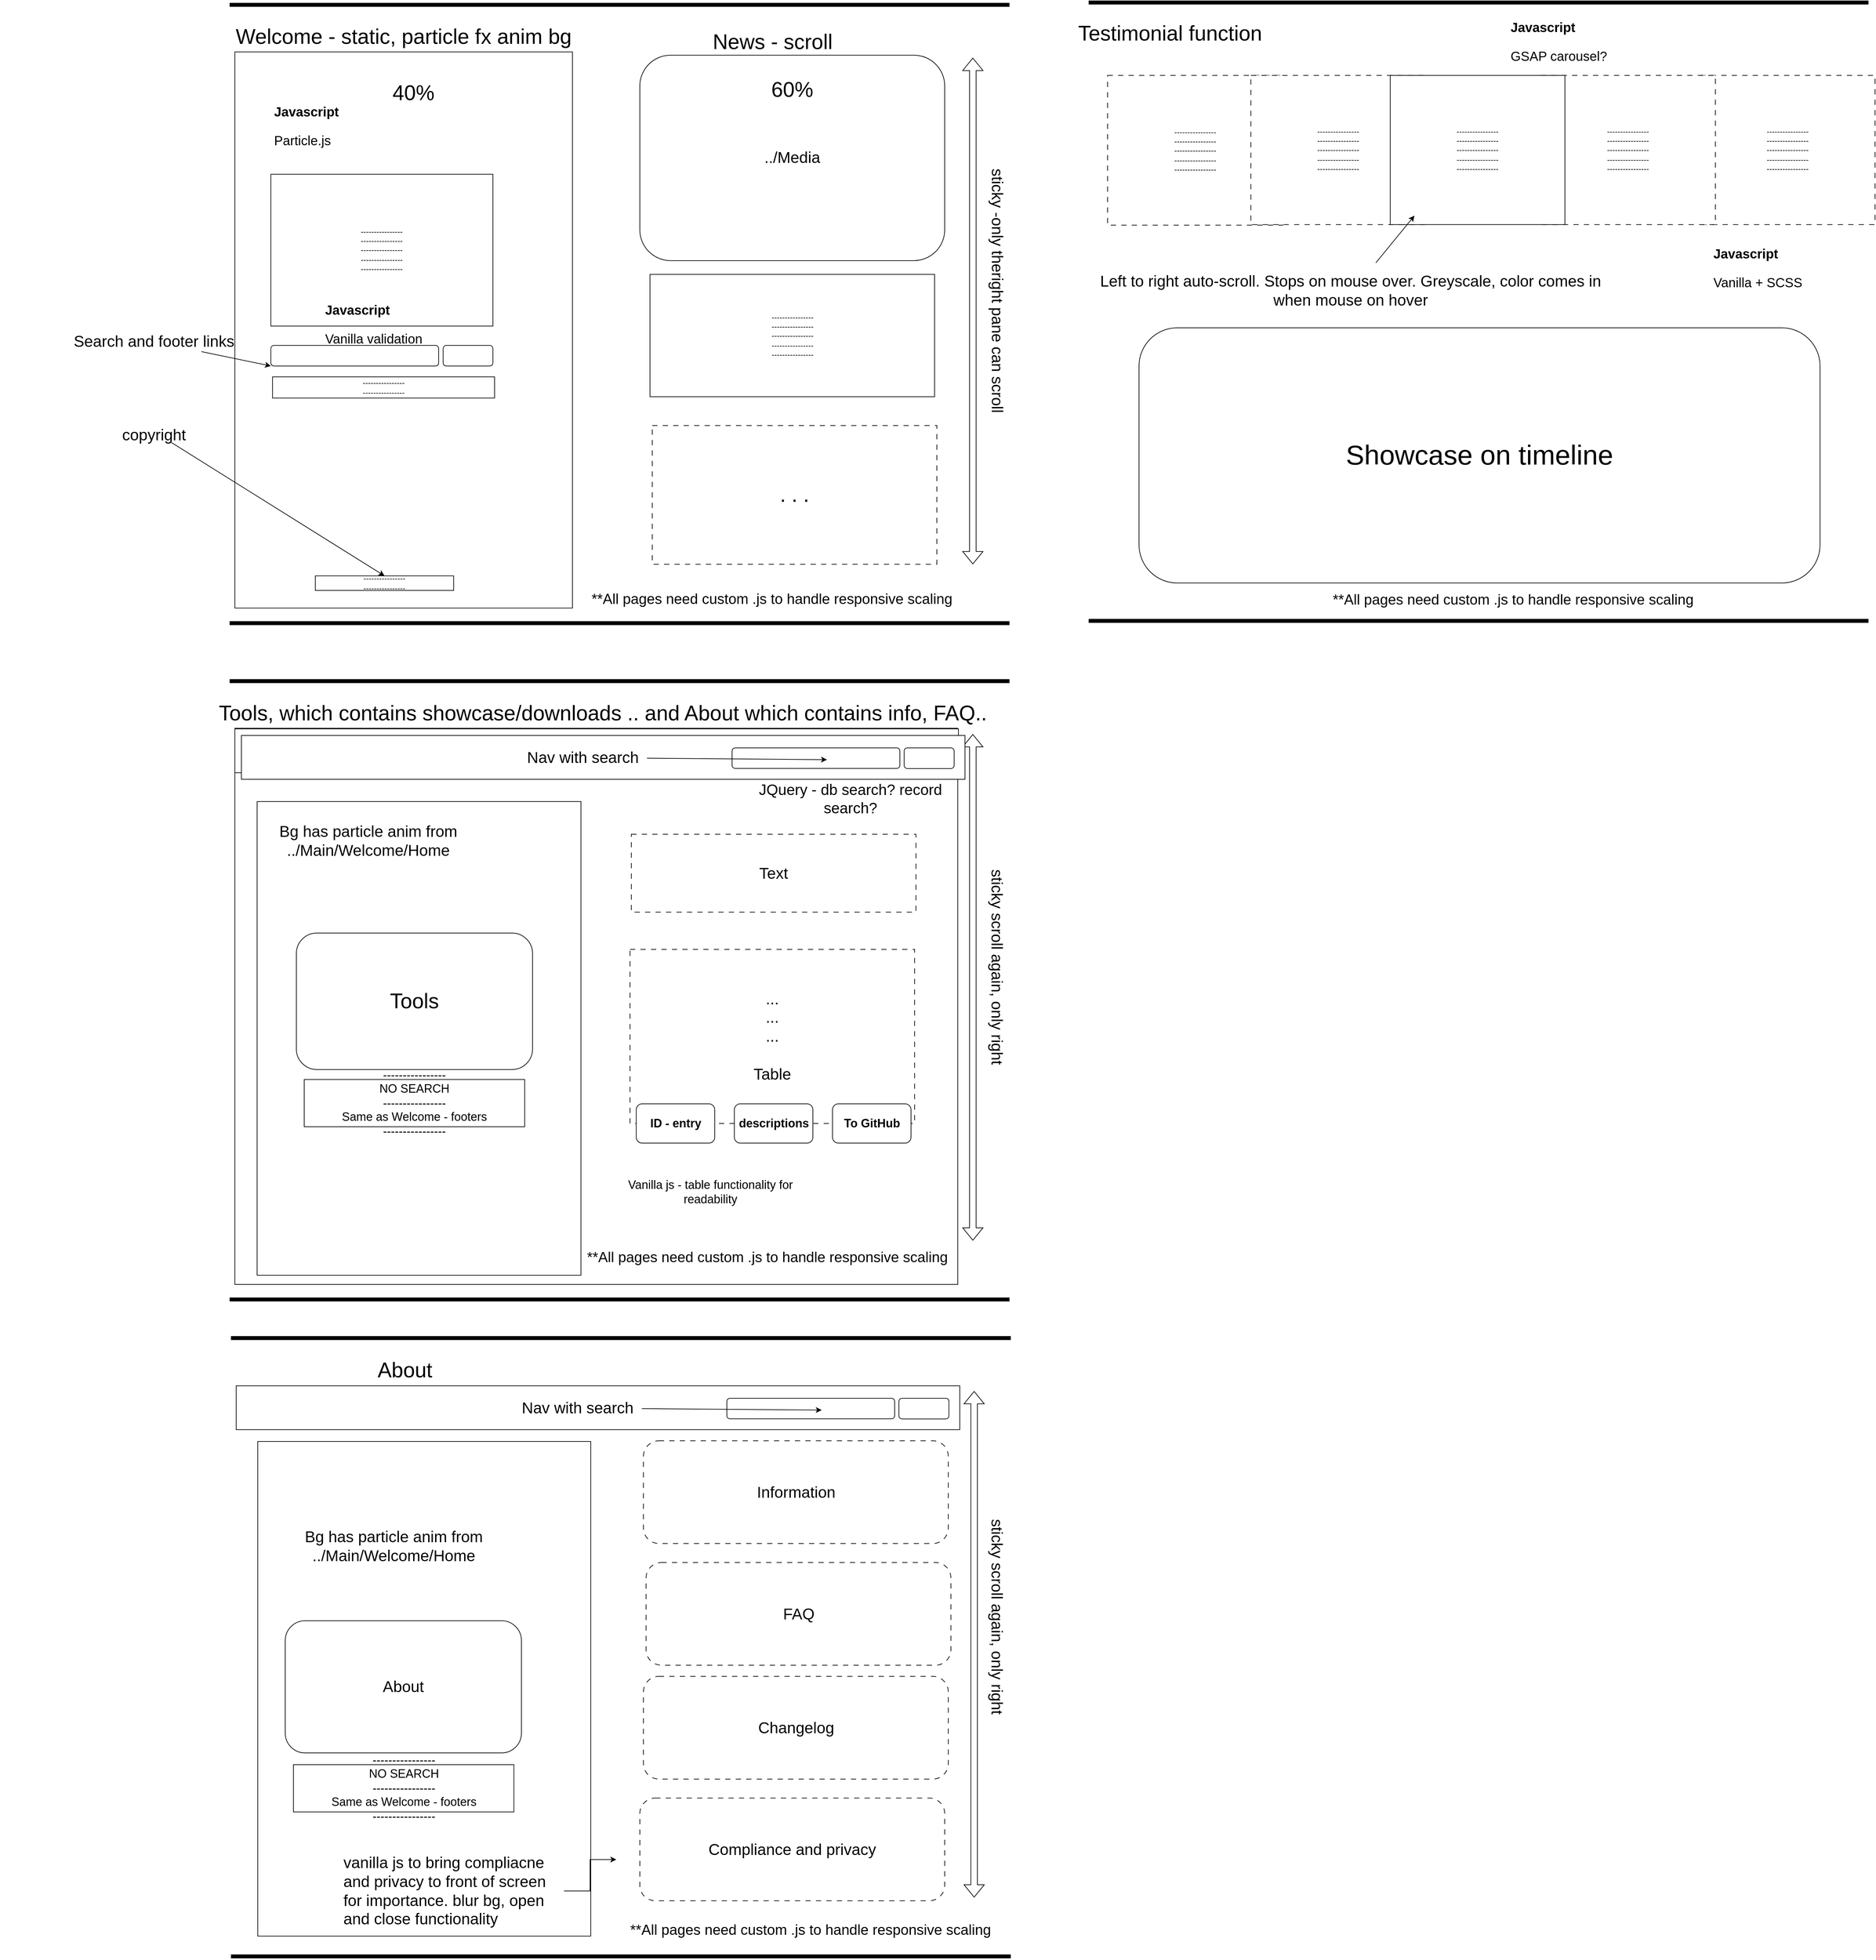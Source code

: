<mxfile version="24.6.4" type="device">
  <diagram name="Page-1" id="AB7ytnFWy7Tndk48ED1Q">
    <mxGraphModel dx="4390" dy="1602" grid="0" gridSize="10" guides="1" tooltips="1" connect="1" arrows="1" fold="1" page="0" pageScale="1" pageWidth="850" pageHeight="1100" math="0" shadow="0">
      <root>
        <mxCell id="0" />
        <mxCell id="1" parent="0" />
        <mxCell id="IUo9QBP_ywNBg7mqGYJT-39" value="" style="rounded=0;whiteSpace=wrap;html=1;" vertex="1" parent="1">
          <mxGeometry x="-1437" y="2068" width="509" height="756" as="geometry" />
        </mxCell>
        <mxCell id="gny5ICiVMJyNOd5RxvrQ-77" value="" style="rounded=0;whiteSpace=wrap;html=1;" parent="1" vertex="1">
          <mxGeometry x="-1472" y="-55.67" width="516" height="850" as="geometry" />
        </mxCell>
        <mxCell id="gny5ICiVMJyNOd5RxvrQ-55" value="&lt;div&gt;----------------&lt;/div&gt;&lt;div&gt;----------------&lt;/div&gt;&lt;div&gt;----------------&lt;/div&gt;&lt;div&gt;----------------&lt;/div&gt;&lt;div&gt;----------------&lt;/div&gt;" style="rounded=0;whiteSpace=wrap;html=1;" parent="1" vertex="1">
          <mxGeometry x="-837.5" y="284.33" width="435" height="187" as="geometry" />
        </mxCell>
        <mxCell id="gny5ICiVMJyNOd5RxvrQ-57" value="&lt;font style=&quot;font-size: 24px;&quot;&gt;../Media&lt;br&gt;&lt;/font&gt;" style="rounded=1;whiteSpace=wrap;html=1;" parent="1" vertex="1">
          <mxGeometry x="-853" y="-50.67" width="466" height="314" as="geometry" />
        </mxCell>
        <mxCell id="gny5ICiVMJyNOd5RxvrQ-65" value="&lt;font style=&quot;font-size: 32px;&quot;&gt;Welcome - static, particle fx anim bg&lt;br&gt;&lt;/font&gt;" style="text;html=1;align=center;verticalAlign=middle;whiteSpace=wrap;rounded=0;" parent="1" vertex="1">
          <mxGeometry x="-1560" y="-93.67" width="692" height="30" as="geometry" />
        </mxCell>
        <mxCell id="gny5ICiVMJyNOd5RxvrQ-66" value="" style="shape=flexArrow;endArrow=classic;startArrow=classic;html=1;rounded=0;" parent="1" edge="1">
          <mxGeometry width="100" height="100" relative="1" as="geometry">
            <mxPoint x="-344" y="727.33" as="sourcePoint" />
            <mxPoint x="-344" y="-46.67" as="targetPoint" />
          </mxGeometry>
        </mxCell>
        <mxCell id="gny5ICiVMJyNOd5RxvrQ-69" value="&lt;font style=&quot;font-size: 24px;&quot;&gt;sticky -only theright pane can scroll&lt;br&gt;&lt;/font&gt;" style="text;html=1;align=center;verticalAlign=middle;whiteSpace=wrap;rounded=0;rotation=90;" parent="1" vertex="1">
          <mxGeometry x="-543" y="294.33" width="471" height="30" as="geometry" />
        </mxCell>
        <mxCell id="gny5ICiVMJyNOd5RxvrQ-71" value="" style="endArrow=none;html=1;rounded=0;strokeWidth=6;" parent="1" edge="1">
          <mxGeometry width="50" height="50" relative="1" as="geometry">
            <mxPoint x="-1480" y="817.33" as="sourcePoint" />
            <mxPoint x="-288" y="817.33" as="targetPoint" />
          </mxGeometry>
        </mxCell>
        <mxCell id="gny5ICiVMJyNOd5RxvrQ-72" value="" style="endArrow=none;html=1;rounded=0;strokeWidth=6;" parent="1" edge="1">
          <mxGeometry width="50" height="50" relative="1" as="geometry">
            <mxPoint x="-1480" y="-127.67" as="sourcePoint" />
            <mxPoint x="-288" y="-127.67" as="targetPoint" />
          </mxGeometry>
        </mxCell>
        <mxCell id="gny5ICiVMJyNOd5RxvrQ-82" value="" style="group" parent="1" vertex="1" connectable="0">
          <mxGeometry x="-1417" y="131.33" width="342" height="342" as="geometry" />
        </mxCell>
        <mxCell id="gny5ICiVMJyNOd5RxvrQ-56" value="&lt;div&gt;----------------&lt;/div&gt;&lt;div&gt;----------------&lt;/div&gt;&lt;div&gt;----------------&lt;/div&gt;&lt;div&gt;----------------&lt;/div&gt;&lt;div&gt;----------------&lt;/div&gt;" style="rounded=0;whiteSpace=wrap;html=1;" parent="gny5ICiVMJyNOd5RxvrQ-82" vertex="1">
          <mxGeometry width="339.435" height="232.005" as="geometry" />
        </mxCell>
        <mxCell id="gny5ICiVMJyNOd5RxvrQ-79" value="" style="rounded=1;whiteSpace=wrap;html=1;" parent="gny5ICiVMJyNOd5RxvrQ-82" vertex="1">
          <mxGeometry y="261.584" width="256.5" height="31.427" as="geometry" />
        </mxCell>
        <mxCell id="gny5ICiVMJyNOd5RxvrQ-80" value="" style="rounded=1;whiteSpace=wrap;html=1;" parent="gny5ICiVMJyNOd5RxvrQ-82" vertex="1">
          <mxGeometry x="263.34" y="261.584" width="76.095" height="31.427" as="geometry" />
        </mxCell>
        <mxCell id="gny5ICiVMJyNOd5RxvrQ-81" value="&lt;div&gt;----------------&lt;/div&gt;&lt;div&gt;----------------&lt;/div&gt;" style="rounded=0;whiteSpace=wrap;html=1;" parent="gny5ICiVMJyNOd5RxvrQ-82" vertex="1">
          <mxGeometry x="2.565" y="309.649" width="339.435" height="32.351" as="geometry" />
        </mxCell>
        <mxCell id="gny5ICiVMJyNOd5RxvrQ-83" value="&lt;div&gt;----------------&lt;/div&gt;&lt;div&gt;----------------&lt;/div&gt;" style="rounded=0;whiteSpace=wrap;html=1;" parent="1" vertex="1">
          <mxGeometry x="-1349.002" y="745.1" width="211.403" height="22.23" as="geometry" />
        </mxCell>
        <mxCell id="gny5ICiVMJyNOd5RxvrQ-85" value="" style="endArrow=classic;html=1;rounded=0;entryX=0.5;entryY=0;entryDx=0;entryDy=0;" parent="1" target="gny5ICiVMJyNOd5RxvrQ-83" edge="1">
          <mxGeometry width="50" height="50" relative="1" as="geometry">
            <mxPoint x="-1569" y="541.33" as="sourcePoint" />
            <mxPoint x="-1580" y="392.33" as="targetPoint" />
          </mxGeometry>
        </mxCell>
        <mxCell id="gny5ICiVMJyNOd5RxvrQ-86" value="&lt;font style=&quot;font-size: 24px;&quot;&gt;copyright&lt;/font&gt;" style="text;html=1;align=center;verticalAlign=middle;whiteSpace=wrap;rounded=0;rotation=0;" parent="1" vertex="1">
          <mxGeometry x="-1831" y="515.33" width="471" height="30" as="geometry" />
        </mxCell>
        <mxCell id="gny5ICiVMJyNOd5RxvrQ-87" value="&lt;font style=&quot;font-size: 24px;&quot;&gt;Search and footer links&lt;br&gt;&lt;/font&gt;" style="text;html=1;align=center;verticalAlign=middle;whiteSpace=wrap;rounded=0;rotation=0;" parent="1" vertex="1">
          <mxGeometry x="-1831" y="372.33" width="471" height="30" as="geometry" />
        </mxCell>
        <mxCell id="gny5ICiVMJyNOd5RxvrQ-88" value="&lt;font style=&quot;font-size: 32px;&quot;&gt;News - scroll&lt;/font&gt;" style="text;html=1;align=center;verticalAlign=middle;whiteSpace=wrap;rounded=0;" parent="1" vertex="1">
          <mxGeometry x="-948" y="-85.67" width="596" height="30" as="geometry" />
        </mxCell>
        <mxCell id="gny5ICiVMJyNOd5RxvrQ-90" value="&lt;font style=&quot;font-size: 32px;&quot;&gt;40%&lt;/font&gt;" style="text;html=1;align=center;verticalAlign=middle;whiteSpace=wrap;rounded=0;" parent="1" vertex="1">
          <mxGeometry x="-1545" y="-7.67" width="692" height="30" as="geometry" />
        </mxCell>
        <mxCell id="gny5ICiVMJyNOd5RxvrQ-91" value="&lt;font style=&quot;font-size: 32px;&quot;&gt;60%&lt;br&gt;&lt;/font&gt;" style="text;html=1;align=center;verticalAlign=middle;whiteSpace=wrap;rounded=0;" parent="1" vertex="1">
          <mxGeometry x="-966" y="-12.67" width="692" height="30" as="geometry" />
        </mxCell>
        <mxCell id="gny5ICiVMJyNOd5RxvrQ-95" value="&lt;font style=&quot;font-size: 32px;&quot;&gt;. . .&lt;br&gt;&lt;/font&gt;" style="rounded=0;whiteSpace=wrap;html=1;dashed=1;dashPattern=8 8;" parent="1" vertex="1">
          <mxGeometry x="-834" y="515.33" width="435" height="212" as="geometry" />
        </mxCell>
        <mxCell id="gny5ICiVMJyNOd5RxvrQ-96" value="" style="endArrow=classic;html=1;rounded=0;entryX=0;entryY=1;entryDx=0;entryDy=0;" parent="1" source="gny5ICiVMJyNOd5RxvrQ-87" target="gny5ICiVMJyNOd5RxvrQ-79" edge="1">
          <mxGeometry width="50" height="50" relative="1" as="geometry">
            <mxPoint x="-431" y="381.33" as="sourcePoint" />
            <mxPoint x="-381" y="331.33" as="targetPoint" />
          </mxGeometry>
        </mxCell>
        <mxCell id="gny5ICiVMJyNOd5RxvrQ-100" value="&lt;div align=&quot;left&quot;&gt;&lt;font style=&quot;font-size: 32px;&quot;&gt;Testimonial function&lt;/font&gt;&lt;br&gt;&lt;/div&gt;" style="text;html=1;align=left;verticalAlign=middle;whiteSpace=wrap;rounded=0;" parent="1" vertex="1">
          <mxGeometry x="-185" y="-98.76" width="781" height="30" as="geometry" />
        </mxCell>
        <mxCell id="gny5ICiVMJyNOd5RxvrQ-103" value="" style="endArrow=none;html=1;rounded=0;strokeWidth=6;" parent="1" edge="1">
          <mxGeometry width="50" height="50" relative="1" as="geometry">
            <mxPoint x="-167" y="813.83" as="sourcePoint" />
            <mxPoint x="1025" y="813.83" as="targetPoint" />
          </mxGeometry>
        </mxCell>
        <mxCell id="gny5ICiVMJyNOd5RxvrQ-104" value="" style="endArrow=none;html=1;rounded=0;strokeWidth=6;" parent="1" edge="1">
          <mxGeometry width="50" height="50" relative="1" as="geometry">
            <mxPoint x="-167" y="-131.17" as="sourcePoint" />
            <mxPoint x="1025" y="-131.17" as="targetPoint" />
          </mxGeometry>
        </mxCell>
        <mxCell id="gny5ICiVMJyNOd5RxvrQ-106" value="&lt;div&gt;----------------&lt;/div&gt;&lt;div&gt;----------------&lt;/div&gt;&lt;div&gt;----------------&lt;/div&gt;&lt;div&gt;----------------&lt;/div&gt;&lt;div&gt;----------------&lt;/div&gt;" style="rounded=0;whiteSpace=wrap;html=1;dashed=1;dashPattern=8 8;" parent="1" vertex="1">
          <mxGeometry x="-138" y="-19.76" width="268" height="228.85" as="geometry" />
        </mxCell>
        <mxCell id="gny5ICiVMJyNOd5RxvrQ-128" value="&lt;font style=&quot;font-size: 24px;&quot;&gt;Left to right auto-scroll. Stops on mouse over. Greyscale, color comes in when mouse on hover&lt;font style=&quot;font-size: 24px;&quot;&gt;&lt;br&gt;&lt;/font&gt;&lt;/font&gt;" style="text;html=1;align=center;verticalAlign=middle;whiteSpace=wrap;rounded=0;" parent="1" vertex="1">
          <mxGeometry x="-157" y="294.0" width="781" height="30" as="geometry" />
        </mxCell>
        <mxCell id="gny5ICiVMJyNOd5RxvrQ-133" value="" style="rounded=0;whiteSpace=wrap;html=1;" parent="1" vertex="1">
          <mxGeometry x="-1472" y="978" width="1105" height="850" as="geometry" />
        </mxCell>
        <mxCell id="gny5ICiVMJyNOd5RxvrQ-136" value="&lt;font style=&quot;font-size: 32px;&quot;&gt;Tools, which contains showcase/downloads .. and About which contains info, FAQ..&lt;br&gt;&lt;/font&gt;" style="text;html=1;align=center;verticalAlign=middle;whiteSpace=wrap;rounded=0;" parent="1" vertex="1">
          <mxGeometry x="-1560" y="940" width="1301" height="30" as="geometry" />
        </mxCell>
        <mxCell id="gny5ICiVMJyNOd5RxvrQ-137" value="" style="shape=flexArrow;endArrow=classic;startArrow=classic;html=1;rounded=0;" parent="1" edge="1">
          <mxGeometry width="100" height="100" relative="1" as="geometry">
            <mxPoint x="-344" y="1761" as="sourcePoint" />
            <mxPoint x="-344" y="987" as="targetPoint" />
          </mxGeometry>
        </mxCell>
        <mxCell id="gny5ICiVMJyNOd5RxvrQ-138" value="&lt;font style=&quot;font-size: 24px;&quot;&gt;sticky scroll again, only right&lt;br&gt;&lt;/font&gt;" style="text;html=1;align=center;verticalAlign=middle;whiteSpace=wrap;rounded=0;rotation=90;" parent="1" vertex="1">
          <mxGeometry x="-543" y="1328.0" width="471" height="30" as="geometry" />
        </mxCell>
        <mxCell id="gny5ICiVMJyNOd5RxvrQ-139" value="" style="endArrow=none;html=1;rounded=0;strokeWidth=6;" parent="1" edge="1">
          <mxGeometry width="50" height="50" relative="1" as="geometry">
            <mxPoint x="-1480" y="1851.0" as="sourcePoint" />
            <mxPoint x="-288" y="1851.0" as="targetPoint" />
          </mxGeometry>
        </mxCell>
        <mxCell id="gny5ICiVMJyNOd5RxvrQ-140" value="" style="endArrow=none;html=1;rounded=0;strokeWidth=6;" parent="1" edge="1">
          <mxGeometry width="50" height="50" relative="1" as="geometry">
            <mxPoint x="-1480" y="906.0" as="sourcePoint" />
            <mxPoint x="-288" y="906.0" as="targetPoint" />
          </mxGeometry>
        </mxCell>
        <mxCell id="gny5ICiVMJyNOd5RxvrQ-141" value="" style="group" parent="1" vertex="1" connectable="0">
          <mxGeometry x="-1437" y="738" width="1071" height="410" as="geometry" />
        </mxCell>
        <mxCell id="gny5ICiVMJyNOd5RxvrQ-158" value="" style="rounded=0;whiteSpace=wrap;html=1;" parent="gny5ICiVMJyNOd5RxvrQ-141" vertex="1">
          <mxGeometry x="-35" y="241" width="1106" height="67" as="geometry" />
        </mxCell>
        <mxCell id="gny5ICiVMJyNOd5RxvrQ-159" value="" style="group" parent="gny5ICiVMJyNOd5RxvrQ-141" vertex="1" connectable="0">
          <mxGeometry x="715" y="260" width="339.43" height="31.57" as="geometry" />
        </mxCell>
        <mxCell id="gny5ICiVMJyNOd5RxvrQ-143" value="" style="rounded=1;whiteSpace=wrap;html=1;" parent="gny5ICiVMJyNOd5RxvrQ-159" vertex="1">
          <mxGeometry y="0.004" width="256.5" height="31.427" as="geometry" />
        </mxCell>
        <mxCell id="gny5ICiVMJyNOd5RxvrQ-144" value="" style="rounded=1;whiteSpace=wrap;html=1;" parent="gny5ICiVMJyNOd5RxvrQ-159" vertex="1">
          <mxGeometry x="263" width="76.43" height="31.57" as="geometry" />
        </mxCell>
        <mxCell id="gny5ICiVMJyNOd5RxvrQ-149" value="&lt;font style=&quot;font-size: 24px;&quot;&gt;Nav with search&lt;br&gt;&lt;/font&gt;" style="text;html=1;align=center;verticalAlign=middle;whiteSpace=wrap;rounded=0;rotation=0;" parent="gny5ICiVMJyNOd5RxvrQ-141" vertex="1">
          <mxGeometry x="389" y="260.0" width="196" height="30" as="geometry" />
        </mxCell>
        <mxCell id="gny5ICiVMJyNOd5RxvrQ-156" value="" style="endArrow=classic;html=1;rounded=0;entryX=0;entryY=0.75;entryDx=0;entryDy=0;" parent="gny5ICiVMJyNOd5RxvrQ-141" source="gny5ICiVMJyNOd5RxvrQ-149" edge="1">
          <mxGeometry width="50" height="50" relative="1" as="geometry">
            <mxPoint x="1789" y="269.0" as="sourcePoint" />
            <mxPoint x="860.0" y="278.004" as="targetPoint" />
          </mxGeometry>
        </mxCell>
        <mxCell id="gny5ICiVMJyNOd5RxvrQ-155" value="&lt;font style=&quot;font-size: 24px;&quot;&gt;Text&lt;/font&gt;" style="rounded=0;whiteSpace=wrap;html=1;dashed=1;dashPattern=8 8;" parent="1" vertex="1">
          <mxGeometry x="-866" y="1140" width="435" height="119" as="geometry" />
        </mxCell>
        <mxCell id="gny5ICiVMJyNOd5RxvrQ-175" value="&lt;font style=&quot;font-size: 24px;&quot;&gt;Information&lt;/font&gt;" style="rounded=1;whiteSpace=wrap;html=1;dashed=1;dashPattern=8 8;" parent="1" vertex="1">
          <mxGeometry x="-847.5" y="2067" width="466" height="157" as="geometry" />
        </mxCell>
        <mxCell id="gny5ICiVMJyNOd5RxvrQ-176" value="&lt;font style=&quot;font-size: 32px;&quot;&gt;About&lt;/font&gt;" style="text;html=1;align=center;verticalAlign=middle;whiteSpace=wrap;rounded=0;" parent="1" vertex="1">
          <mxGeometry x="-1558" y="1944" width="692" height="30" as="geometry" />
        </mxCell>
        <mxCell id="gny5ICiVMJyNOd5RxvrQ-177" value="" style="shape=flexArrow;endArrow=classic;startArrow=classic;html=1;rounded=0;" parent="1" edge="1">
          <mxGeometry width="100" height="100" relative="1" as="geometry">
            <mxPoint x="-342" y="2765" as="sourcePoint" />
            <mxPoint x="-342" y="1991" as="targetPoint" />
          </mxGeometry>
        </mxCell>
        <mxCell id="gny5ICiVMJyNOd5RxvrQ-179" value="" style="endArrow=none;html=1;rounded=0;strokeWidth=6;" parent="1" edge="1">
          <mxGeometry width="50" height="50" relative="1" as="geometry">
            <mxPoint x="-1478" y="2855" as="sourcePoint" />
            <mxPoint x="-286" y="2855" as="targetPoint" />
          </mxGeometry>
        </mxCell>
        <mxCell id="gny5ICiVMJyNOd5RxvrQ-180" value="" style="endArrow=none;html=1;rounded=0;strokeWidth=6;" parent="1" edge="1">
          <mxGeometry width="50" height="50" relative="1" as="geometry">
            <mxPoint x="-1478" y="1910" as="sourcePoint" />
            <mxPoint x="-286" y="1910" as="targetPoint" />
          </mxGeometry>
        </mxCell>
        <mxCell id="gny5ICiVMJyNOd5RxvrQ-181" value="" style="rounded=0;whiteSpace=wrap;html=1;" parent="1" vertex="1">
          <mxGeometry x="-1470" y="1983" width="1106" height="67" as="geometry" />
        </mxCell>
        <mxCell id="gny5ICiVMJyNOd5RxvrQ-182" value="" style="group" parent="1" vertex="1" connectable="0">
          <mxGeometry x="-720" y="2002" width="339.43" height="31.57" as="geometry" />
        </mxCell>
        <mxCell id="gny5ICiVMJyNOd5RxvrQ-183" value="" style="rounded=1;whiteSpace=wrap;html=1;" parent="gny5ICiVMJyNOd5RxvrQ-182" vertex="1">
          <mxGeometry y="0.004" width="256.5" height="31.427" as="geometry" />
        </mxCell>
        <mxCell id="gny5ICiVMJyNOd5RxvrQ-184" value="" style="rounded=1;whiteSpace=wrap;html=1;" parent="gny5ICiVMJyNOd5RxvrQ-182" vertex="1">
          <mxGeometry x="263" width="76.43" height="31.57" as="geometry" />
        </mxCell>
        <mxCell id="gny5ICiVMJyNOd5RxvrQ-185" value="&lt;font style=&quot;font-size: 24px;&quot;&gt;Nav with search&lt;br&gt;&lt;/font&gt;" style="text;html=1;align=center;verticalAlign=middle;whiteSpace=wrap;rounded=0;rotation=0;" parent="1" vertex="1">
          <mxGeometry x="-1046" y="2002" width="196" height="30" as="geometry" />
        </mxCell>
        <mxCell id="gny5ICiVMJyNOd5RxvrQ-186" value="" style="endArrow=classic;html=1;rounded=0;entryX=0;entryY=0.75;entryDx=0;entryDy=0;" parent="1" source="gny5ICiVMJyNOd5RxvrQ-185" edge="1">
          <mxGeometry width="50" height="50" relative="1" as="geometry">
            <mxPoint x="354" y="2011" as="sourcePoint" />
            <mxPoint x="-575.0" y="2020.004" as="targetPoint" />
          </mxGeometry>
        </mxCell>
        <mxCell id="gny5ICiVMJyNOd5RxvrQ-192" value="" style="group" parent="1" vertex="1" connectable="0">
          <mxGeometry x="-1395" y="2342" width="361" height="309" as="geometry" />
        </mxCell>
        <mxCell id="gny5ICiVMJyNOd5RxvrQ-194" value="&lt;font style=&quot;font-size: 24px;&quot;&gt;About&lt;br&gt;&lt;/font&gt;" style="rounded=1;whiteSpace=wrap;html=1;" parent="gny5ICiVMJyNOd5RxvrQ-192" vertex="1">
          <mxGeometry width="361" height="202.026" as="geometry" />
        </mxCell>
        <mxCell id="-cYagt9_mP6-7J8K4UqU-2" value="&lt;div&gt;----------------&lt;/div&gt;&lt;div&gt;----------------&lt;/div&gt;&lt;div&gt;----------------&lt;/div&gt;&lt;div&gt;----------------&lt;/div&gt;&lt;div&gt;----------------&lt;/div&gt;" style="rounded=0;whiteSpace=wrap;html=1;dashed=1;dashPattern=8 8;" parent="1" vertex="1">
          <mxGeometry x="81" y="-19.76" width="267" height="228" as="geometry" />
        </mxCell>
        <mxCell id="-cYagt9_mP6-7J8K4UqU-4" value="&lt;div&gt;----------------&lt;/div&gt;&lt;div&gt;----------------&lt;/div&gt;&lt;div&gt;----------------&lt;/div&gt;&lt;div&gt;----------------&lt;/div&gt;&lt;div&gt;----------------&lt;/div&gt;" style="rounded=0;whiteSpace=wrap;html=1;dashed=1;dashPattern=8 8;" parent="1" vertex="1">
          <mxGeometry x="768" y="-19.76" width="267" height="228" as="geometry" />
        </mxCell>
        <mxCell id="-cYagt9_mP6-7J8K4UqU-3" value="&lt;div&gt;----------------&lt;/div&gt;&lt;div&gt;----------------&lt;/div&gt;&lt;div&gt;----------------&lt;/div&gt;&lt;div&gt;----------------&lt;/div&gt;&lt;div&gt;----------------&lt;/div&gt;" style="rounded=0;whiteSpace=wrap;html=1;dashed=1;dashPattern=8 8;" parent="1" vertex="1">
          <mxGeometry x="524" y="-19.76" width="267" height="228" as="geometry" />
        </mxCell>
        <mxCell id="gny5ICiVMJyNOd5RxvrQ-120" value="&lt;div&gt;----------------&lt;/div&gt;&lt;div&gt;----------------&lt;/div&gt;&lt;div&gt;----------------&lt;/div&gt;&lt;div&gt;----------------&lt;/div&gt;&lt;div&gt;----------------&lt;/div&gt;" style="rounded=0;whiteSpace=wrap;html=1;" parent="1" vertex="1">
          <mxGeometry x="294" y="-19.76" width="267" height="228" as="geometry" />
        </mxCell>
        <mxCell id="gny5ICiVMJyNOd5RxvrQ-127" value="" style="shape=image;html=1;verticalAlign=top;verticalLabelPosition=bottom;labelBackgroundColor=#ffffff;imageAspect=0;aspect=fixed;image=https://cdn2.iconfinder.com/data/icons/boxicons-solid-vol-2/24/bxs-pointer-128.png" parent="1" vertex="1">
          <mxGeometry x="526.25" y="165.67" width="71.5" height="71.5" as="geometry" />
        </mxCell>
        <mxCell id="-cYagt9_mP6-7J8K4UqU-5" value="" style="endArrow=classic;html=1;rounded=0;" parent="1" edge="1">
          <mxGeometry width="50" height="50" relative="1" as="geometry">
            <mxPoint x="272" y="266.67" as="sourcePoint" />
            <mxPoint x="331" y="194.67" as="targetPoint" />
          </mxGeometry>
        </mxCell>
        <mxCell id="-cYagt9_mP6-7J8K4UqU-6" value="&lt;font style=&quot;font-size: 42px;&quot;&gt;Showcase on timeline&lt;br&gt;&lt;/font&gt;" style="rounded=1;whiteSpace=wrap;html=1;" parent="1" vertex="1">
          <mxGeometry x="-90" y="366" width="1041" height="390" as="geometry" />
        </mxCell>
        <mxCell id="-cYagt9_mP6-7J8K4UqU-7" value="" style="shape=image;html=1;verticalAlign=top;verticalLabelPosition=bottom;labelBackgroundColor=#ffffff;imageAspect=0;aspect=fixed;image=https://cdn1.iconfinder.com/data/icons/ionicons-fill-vol-2/512/logo-javascript-128.png" parent="1" vertex="1">
          <mxGeometry x="-1548" y="-31.0" width="128" height="128" as="geometry" />
        </mxCell>
        <mxCell id="-cYagt9_mP6-7J8K4UqU-8" value="" style="shape=image;html=1;verticalAlign=top;verticalLabelPosition=bottom;labelBackgroundColor=#ffffff;imageAspect=0;aspect=fixed;image=https://cdn1.iconfinder.com/data/icons/ionicons-fill-vol-2/512/logo-javascript-128.png" parent="1" vertex="1">
          <mxGeometry x="-1400" y="377" width="59" height="59" as="geometry" />
        </mxCell>
        <mxCell id="-cYagt9_mP6-7J8K4UqU-12" value="" style="shape=image;html=1;verticalAlign=top;verticalLabelPosition=bottom;labelBackgroundColor=#ffffff;imageAspect=0;aspect=fixed;image=https://cdn1.iconfinder.com/data/icons/ionicons-fill-vol-2/512/logo-javascript-128.png" parent="1" vertex="1">
          <mxGeometry x="340" y="-81.33" width="128" height="128" as="geometry" />
        </mxCell>
        <mxCell id="-cYagt9_mP6-7J8K4UqU-20" value="" style="group" parent="1" vertex="1" connectable="0">
          <mxGeometry x="-1427" y="748" width="1122" height="1082" as="geometry" />
        </mxCell>
        <mxCell id="IUo9QBP_ywNBg7mqGYJT-38" value="" style="rounded=0;whiteSpace=wrap;html=1;" vertex="1" parent="-cYagt9_mP6-7J8K4UqU-20">
          <mxGeometry x="-11" y="342" width="495" height="724" as="geometry" />
        </mxCell>
        <mxCell id="-cYagt9_mP6-7J8K4UqU-21" value="" style="rounded=0;whiteSpace=wrap;html=1;" parent="-cYagt9_mP6-7J8K4UqU-20" vertex="1">
          <mxGeometry x="-35" y="241" width="1106" height="67" as="geometry" />
        </mxCell>
        <mxCell id="-cYagt9_mP6-7J8K4UqU-22" value="" style="group" parent="-cYagt9_mP6-7J8K4UqU-20" vertex="1" connectable="0">
          <mxGeometry x="715" y="260" width="339.43" height="43" as="geometry" />
        </mxCell>
        <mxCell id="-cYagt9_mP6-7J8K4UqU-23" value="" style="rounded=1;whiteSpace=wrap;html=1;" parent="-cYagt9_mP6-7J8K4UqU-22" vertex="1">
          <mxGeometry y="0.004" width="256.5" height="31.427" as="geometry" />
        </mxCell>
        <mxCell id="-cYagt9_mP6-7J8K4UqU-24" value="" style="rounded=1;whiteSpace=wrap;html=1;" parent="-cYagt9_mP6-7J8K4UqU-22" vertex="1">
          <mxGeometry x="263" width="76.43" height="31.57" as="geometry" />
        </mxCell>
        <mxCell id="IUo9QBP_ywNBg7mqGYJT-19" value="" style="shape=image;html=1;verticalAlign=top;verticalLabelPosition=bottom;labelBackgroundColor=#ffffff;imageAspect=0;aspect=fixed;image=https://cdn1.iconfinder.com/data/icons/ionicons-fill-vol-2/512/logo-javascript-128.png" vertex="1" parent="-cYagt9_mP6-7J8K4UqU-22">
          <mxGeometry x="194" y="-6" width="49" height="49" as="geometry" />
        </mxCell>
        <mxCell id="-cYagt9_mP6-7J8K4UqU-25" value="&lt;font style=&quot;font-size: 24px;&quot;&gt;Nav with search&lt;br&gt;&lt;/font&gt;" style="text;html=1;align=center;verticalAlign=middle;whiteSpace=wrap;rounded=0;rotation=0;" parent="-cYagt9_mP6-7J8K4UqU-20" vertex="1">
          <mxGeometry x="389" y="260.0" width="196" height="30" as="geometry" />
        </mxCell>
        <mxCell id="-cYagt9_mP6-7J8K4UqU-26" value="" style="endArrow=classic;html=1;rounded=0;entryX=0;entryY=0.75;entryDx=0;entryDy=0;" parent="-cYagt9_mP6-7J8K4UqU-20" source="-cYagt9_mP6-7J8K4UqU-25" edge="1">
          <mxGeometry width="50" height="50" relative="1" as="geometry">
            <mxPoint x="1789" y="269.0" as="sourcePoint" />
            <mxPoint x="860.0" y="278.004" as="targetPoint" />
          </mxGeometry>
        </mxCell>
        <mxCell id="gny5ICiVMJyNOd5RxvrQ-168" value="&lt;font style=&quot;font-size: 24px;&quot;&gt;Bg has particle anim from ../Main/Welcome/Home&lt;br&gt;&lt;/font&gt;" style="text;html=1;align=center;verticalAlign=middle;whiteSpace=wrap;rounded=0;rotation=0;" parent="-cYagt9_mP6-7J8K4UqU-20" vertex="1">
          <mxGeometry x="15" y="387" width="288" height="30" as="geometry" />
        </mxCell>
        <mxCell id="gny5ICiVMJyNOd5RxvrQ-162" value="" style="group" parent="-cYagt9_mP6-7J8K4UqU-20" vertex="1" connectable="0">
          <mxGeometry x="49" y="543" width="467" height="539" as="geometry" />
        </mxCell>
        <mxCell id="gny5ICiVMJyNOd5RxvrQ-160" value="&lt;div style=&quot;font-size: 18px;&quot;&gt;&lt;font style=&quot;font-size: 18px;&quot;&gt;----------------&lt;/font&gt;&lt;/div&gt;&lt;div style=&quot;font-size: 18px;&quot;&gt;&lt;font style=&quot;font-size: 18px;&quot;&gt;NO SEARCH&lt;br&gt;&lt;/font&gt;&lt;/div&gt;&lt;div style=&quot;font-size: 18px;&quot;&gt;&lt;font style=&quot;font-size: 18px;&quot;&gt;----------------&lt;/font&gt;&lt;/div&gt;&lt;div style=&quot;font-size: 18px;&quot;&gt;&lt;font style=&quot;font-size: 18px;&quot;&gt;Same as Welcome - footers&lt;br&gt;&lt;/font&gt;&lt;/div&gt;&lt;div style=&quot;font-size: 18px;&quot;&gt;&lt;font style=&quot;font-size: 18px;&quot;&gt;----------------&lt;/font&gt;&lt;/div&gt;" style="rounded=0;whiteSpace=wrap;html=1;" parent="gny5ICiVMJyNOd5RxvrQ-162" vertex="1">
          <mxGeometry x="12.008" y="223.805" width="336.985" height="72.195" as="geometry" />
        </mxCell>
        <mxCell id="gny5ICiVMJyNOd5RxvrQ-161" value="&lt;font style=&quot;font-size: 32px;&quot;&gt;Tools&lt;/font&gt;" style="rounded=1;whiteSpace=wrap;html=1;" parent="gny5ICiVMJyNOd5RxvrQ-162" vertex="1">
          <mxGeometry width="361" height="208.564" as="geometry" />
        </mxCell>
        <mxCell id="IUo9QBP_ywNBg7mqGYJT-40" value="&lt;font style=&quot;font-size: 22px;&quot;&gt;**All pages need custom .js to handle responsive scaling&lt;br&gt;&lt;/font&gt;" style="text;html=1;align=center;verticalAlign=middle;whiteSpace=wrap;rounded=0;" vertex="1" parent="-cYagt9_mP6-7J8K4UqU-20">
          <mxGeometry x="430" y="18" width="692" height="30" as="geometry" />
        </mxCell>
        <mxCell id="IUo9QBP_ywNBg7mqGYJT-42" value="&lt;font style=&quot;font-size: 22px;&quot;&gt;**All pages need custom .js to handle responsive scaling&lt;br&gt;&lt;/font&gt;" style="text;html=1;align=center;verticalAlign=middle;whiteSpace=wrap;rounded=0;" vertex="1" parent="-cYagt9_mP6-7J8K4UqU-20">
          <mxGeometry x="423" y="1024" width="692" height="30" as="geometry" />
        </mxCell>
        <mxCell id="-cYagt9_mP6-7J8K4UqU-28" value="" style="shape=image;html=1;verticalAlign=top;verticalLabelPosition=bottom;labelBackgroundColor=#ffffff;imageAspect=0;aspect=fixed;image=https://cdn1.iconfinder.com/data/icons/ionicons-fill-vol-2/512/logo-javascript-128.png" parent="1" vertex="1">
          <mxGeometry x="-1382" y="2106" width="88" height="88" as="geometry" />
        </mxCell>
        <mxCell id="IUo9QBP_ywNBg7mqGYJT-4" value="&lt;h1 style=&quot;margin-top: 0px; font-size: 20px;&quot;&gt;Javascript&lt;/h1&gt;&lt;p style=&quot;font-size: 20px;&quot;&gt;&lt;font style=&quot;font-size: 20px;&quot;&gt;Particle.js&lt;/font&gt;&lt;br&gt;&lt;/p&gt;" style="text;html=1;whiteSpace=wrap;overflow=hidden;rounded=0;" vertex="1" parent="1">
          <mxGeometry x="-1414" y="17.33" width="180" height="120" as="geometry" />
        </mxCell>
        <mxCell id="IUo9QBP_ywNBg7mqGYJT-5" value="&lt;h1 style=&quot;margin-top: 0px; font-size: 20px;&quot;&gt;Javascript&lt;/h1&gt;&lt;p style=&quot;font-size: 20px;&quot;&gt;Vanilla validation&lt;br&gt;&lt;/p&gt;" style="text;html=1;whiteSpace=wrap;overflow=hidden;rounded=0;" vertex="1" parent="1">
          <mxGeometry x="-1336" y="320" width="180" height="120" as="geometry" />
        </mxCell>
        <mxCell id="IUo9QBP_ywNBg7mqGYJT-6" value="&lt;h1 style=&quot;margin-top: 0px; font-size: 20px;&quot;&gt;Javascript&lt;/h1&gt;&lt;p style=&quot;font-size: 20px;&quot;&gt;&lt;font style=&quot;font-size: 20px;&quot;&gt;GSAP carousel?&lt;/font&gt;&lt;br&gt;&lt;/p&gt;" style="text;html=1;whiteSpace=wrap;overflow=hidden;rounded=0;" vertex="1" parent="1">
          <mxGeometry x="476" y="-112.0" width="180" height="120" as="geometry" />
        </mxCell>
        <mxCell id="IUo9QBP_ywNBg7mqGYJT-7" value="" style="shape=image;html=1;verticalAlign=top;verticalLabelPosition=bottom;labelBackgroundColor=#ffffff;imageAspect=0;aspect=fixed;image=https://cdn1.iconfinder.com/data/icons/ionicons-fill-vol-2/512/logo-javascript-128.png" vertex="1" parent="1">
          <mxGeometry x="643" y="223.0" width="128" height="128" as="geometry" />
        </mxCell>
        <mxCell id="IUo9QBP_ywNBg7mqGYJT-8" value="&lt;h1 style=&quot;margin-top: 0px; font-size: 20px;&quot;&gt;Javascript&lt;/h1&gt;&lt;p style=&quot;font-size: 20px;&quot;&gt;Vanilla + SCSS&lt;br&gt;&lt;/p&gt;" style="text;html=1;whiteSpace=wrap;overflow=hidden;rounded=0;" vertex="1" parent="1">
          <mxGeometry x="786" y="234.0" width="180" height="120" as="geometry" />
        </mxCell>
        <mxCell id="IUo9QBP_ywNBg7mqGYJT-18" value="" style="shape=image;html=1;verticalAlign=top;verticalLabelPosition=bottom;labelBackgroundColor=#ffffff;imageAspect=0;aspect=fixed;image=https://cdn1.iconfinder.com/data/icons/ionicons-fill-vol-2/512/logo-javascript-128.png" vertex="1" parent="1">
          <mxGeometry x="-607" y="1614" width="75" height="75" as="geometry" />
        </mxCell>
        <mxCell id="-cYagt9_mP6-7J8K4UqU-17" value="" style="shape=image;html=1;verticalAlign=top;verticalLabelPosition=bottom;labelBackgroundColor=#ffffff;imageAspect=0;aspect=fixed;image=https://cdn1.iconfinder.com/data/icons/ionicons-fill-vol-2/512/logo-javascript-128.png" parent="1" vertex="1">
          <mxGeometry x="-1359" y="1178" width="75" height="75" as="geometry" />
        </mxCell>
        <mxCell id="IUo9QBP_ywNBg7mqGYJT-21" value="&lt;font style=&quot;font-size: 24px;&quot;&gt;...&lt;br&gt;...&lt;br&gt;...&lt;br&gt;&lt;br&gt;Table&lt;/font&gt;" style="rounded=0;whiteSpace=wrap;html=1;dashed=1;dashPattern=8 8;" vertex="1" parent="1">
          <mxGeometry x="-868" y="1316" width="435" height="266" as="geometry" />
        </mxCell>
        <mxCell id="gny5ICiVMJyNOd5RxvrQ-170" value="&lt;b style=&quot;font-size: 18px;&quot;&gt;To GitHub&lt;br&gt;&lt;/b&gt;" style="rounded=1;whiteSpace=wrap;html=1;" parent="1" vertex="1">
          <mxGeometry x="-558.5" y="1552" width="120" height="60" as="geometry" />
        </mxCell>
        <mxCell id="IUo9QBP_ywNBg7mqGYJT-22" value="&lt;font style=&quot;font-size: 18px;&quot;&gt;&lt;b&gt;ID - entry&lt;br&gt;&lt;/b&gt;&lt;/font&gt;" style="rounded=1;whiteSpace=wrap;html=1;" vertex="1" parent="1">
          <mxGeometry x="-858.5" y="1552" width="120" height="60" as="geometry" />
        </mxCell>
        <mxCell id="IUo9QBP_ywNBg7mqGYJT-23" value="&lt;font size=&quot;1&quot;&gt;&lt;b style=&quot;font-size: 18px;&quot;&gt;descriptions&lt;/b&gt;&lt;/font&gt;" style="rounded=1;whiteSpace=wrap;html=1;" vertex="1" parent="1">
          <mxGeometry x="-708.5" y="1552" width="120" height="60" as="geometry" />
        </mxCell>
        <mxCell id="IUo9QBP_ywNBg7mqGYJT-27" value="&lt;font style=&quot;font-size: 23px;&quot;&gt;JQuery - db search? record search? &lt;font style=&quot;font-size: 23px;&quot;&gt;&lt;br&gt;&lt;/font&gt;&lt;/font&gt;" style="text;html=1;align=center;verticalAlign=middle;whiteSpace=wrap;rounded=0;rotation=0;" vertex="1" parent="1">
          <mxGeometry x="-675" y="1071" width="288" height="30" as="geometry" />
        </mxCell>
        <mxCell id="IUo9QBP_ywNBg7mqGYJT-28" value="&lt;font style=&quot;font-size: 18px;&quot;&gt;Vanilla js - table functionality for readability&lt;br&gt;&lt;/font&gt;" style="text;html=1;align=center;verticalAlign=middle;whiteSpace=wrap;rounded=0;rotation=0;" vertex="1" parent="1">
          <mxGeometry x="-889" y="1672" width="288" height="30" as="geometry" />
        </mxCell>
        <mxCell id="IUo9QBP_ywNBg7mqGYJT-29" value="&lt;font style=&quot;font-size: 24px;&quot;&gt;sticky scroll again, only right&lt;br&gt;&lt;/font&gt;" style="text;html=1;align=center;verticalAlign=middle;whiteSpace=wrap;rounded=0;rotation=90;" vertex="1" parent="1">
          <mxGeometry x="-543" y="2321" width="471" height="30" as="geometry" />
        </mxCell>
        <mxCell id="IUo9QBP_ywNBg7mqGYJT-30" value="&lt;font style=&quot;font-size: 24px;&quot;&gt;Bg has particle anim from ../Main/Welcome/Home&lt;br&gt;&lt;/font&gt;" style="text;html=1;align=center;verticalAlign=middle;whiteSpace=wrap;rounded=0;rotation=0;" vertex="1" parent="1">
          <mxGeometry x="-1373" y="2213" width="288" height="30" as="geometry" />
        </mxCell>
        <mxCell id="IUo9QBP_ywNBg7mqGYJT-31" value="&lt;div style=&quot;font-size: 18px;&quot;&gt;&lt;font style=&quot;font-size: 18px;&quot;&gt;----------------&lt;/font&gt;&lt;/div&gt;&lt;div style=&quot;font-size: 18px;&quot;&gt;&lt;font style=&quot;font-size: 18px;&quot;&gt;NO SEARCH&lt;br&gt;&lt;/font&gt;&lt;/div&gt;&lt;div style=&quot;font-size: 18px;&quot;&gt;&lt;font style=&quot;font-size: 18px;&quot;&gt;----------------&lt;/font&gt;&lt;/div&gt;&lt;div style=&quot;font-size: 18px;&quot;&gt;&lt;font style=&quot;font-size: 18px;&quot;&gt;Same as Welcome - footers&lt;br&gt;&lt;/font&gt;&lt;/div&gt;&lt;div style=&quot;font-size: 18px;&quot;&gt;&lt;font style=&quot;font-size: 18px;&quot;&gt;----------------&lt;/font&gt;&lt;/div&gt;" style="rounded=0;whiteSpace=wrap;html=1;" vertex="1" parent="1">
          <mxGeometry x="-1382.492" y="2562.005" width="336.985" height="72.195" as="geometry" />
        </mxCell>
        <mxCell id="IUo9QBP_ywNBg7mqGYJT-32" value="&lt;font style=&quot;font-size: 24px;&quot;&gt;FAQ&lt;/font&gt;" style="rounded=1;whiteSpace=wrap;html=1;dashed=1;dashPattern=8 8;" vertex="1" parent="1">
          <mxGeometry x="-843.5" y="2253" width="466" height="157" as="geometry" />
        </mxCell>
        <mxCell id="IUo9QBP_ywNBg7mqGYJT-33" value="&lt;font style=&quot;font-size: 24px;&quot;&gt;Compliance and privacy&lt;br&gt;&lt;/font&gt;" style="rounded=1;whiteSpace=wrap;html=1;dashed=1;dashPattern=8 8;" vertex="1" parent="1">
          <mxGeometry x="-853" y="2613" width="466" height="157" as="geometry" />
        </mxCell>
        <mxCell id="IUo9QBP_ywNBg7mqGYJT-34" value="&lt;font style=&quot;font-size: 24px;&quot;&gt;Changelog&lt;/font&gt;" style="rounded=1;whiteSpace=wrap;html=1;dashed=1;dashPattern=8 8;" vertex="1" parent="1">
          <mxGeometry x="-847.5" y="2427" width="466" height="157" as="geometry" />
        </mxCell>
        <mxCell id="-cYagt9_mP6-7J8K4UqU-19" value="" style="shape=image;html=1;verticalAlign=top;verticalLabelPosition=bottom;labelBackgroundColor=#ffffff;imageAspect=0;aspect=fixed;image=https://cdn1.iconfinder.com/data/icons/ionicons-fill-vol-2/512/logo-javascript-128.png" parent="1" vertex="1">
          <mxGeometry x="-889" y="2665" width="84" height="84" as="geometry" />
        </mxCell>
        <mxCell id="IUo9QBP_ywNBg7mqGYJT-37" style="edgeStyle=orthogonalEdgeStyle;rounded=0;orthogonalLoop=1;jettySize=auto;html=1;" edge="1" parent="1" source="IUo9QBP_ywNBg7mqGYJT-36" target="-cYagt9_mP6-7J8K4UqU-19">
          <mxGeometry relative="1" as="geometry" />
        </mxCell>
        <mxCell id="IUo9QBP_ywNBg7mqGYJT-36" value="&lt;div align=&quot;left&quot;&gt;&lt;font style=&quot;font-size: 24px;&quot;&gt;vanilla js to bring compliacne and privacy to front of screen for importance. blur bg, open and close functionality&lt;/font&gt;&lt;br&gt;&lt;/div&gt;" style="text;html=1;align=left;verticalAlign=middle;whiteSpace=wrap;rounded=0;rotation=0;" vertex="1" parent="1">
          <mxGeometry x="-1308" y="2740" width="339" height="30" as="geometry" />
        </mxCell>
        <mxCell id="IUo9QBP_ywNBg7mqGYJT-41" value="&lt;font style=&quot;font-size: 22px;&quot;&gt;**All pages need custom .js to handle responsive scaling&lt;br&gt;&lt;/font&gt;" style="text;html=1;align=center;verticalAlign=middle;whiteSpace=wrap;rounded=0;" vertex="1" parent="1">
          <mxGeometry x="136" y="767.33" width="692" height="30" as="geometry" />
        </mxCell>
        <mxCell id="IUo9QBP_ywNBg7mqGYJT-43" value="&lt;font style=&quot;font-size: 22px;&quot;&gt;**All pages need custom .js to handle responsive scaling&lt;br&gt;&lt;/font&gt;" style="text;html=1;align=center;verticalAlign=middle;whiteSpace=wrap;rounded=0;" vertex="1" parent="1">
          <mxGeometry x="-938" y="2800" width="692" height="30" as="geometry" />
        </mxCell>
      </root>
    </mxGraphModel>
  </diagram>
</mxfile>
